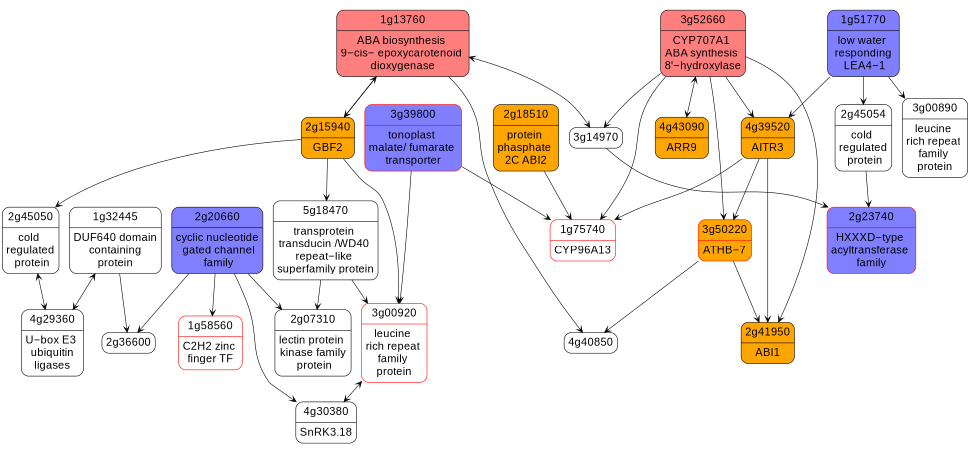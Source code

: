 ###Bd21d12 with cutoff 0.95

digraph foo {
    graph [bgcolor=transparent, fontcolor=black, ratio=fill, splines=TRUE, rank=same, size="6.5,3", ranksep=0.05];
    node [label="\N", shape=Mrecord, fixedsize=false, fillcolor=transparent, color=black, fontcolor=black, fontsize=20, margin=0.1,fontname="Arial"];
    edge [headport=center, color=black, dir=none, weight="1.0", fontcolor=black, arrowhead=none, arrowtail=none, fontsize=14, labelfontsize=11, arrowsize=1, style=solid, minlen=1,recipEdges=distinct];
    graph [bb="0 0 1811 1811"];
"Bradi1g13760.2" [label="{1g13760|ABA biosynthesis \n9−cis− epoxycarotenoid \ndioxygenase}",fillcolor="#ff000080", style="rounded,filled"];
	"Bradi1g32445.1" [label="{1g32445|DUF640 domain\n containing \nprotein}",fillcolor=white, style="rounded,filled"];
	#"Bradi1g51245.1" [label="{1g51245.1|carotenoid \n isomerase}",fillcolor=yellow, style="rounded,filled"];
	"Bradi1g51770.1" [label="{1g51770|low water \n responding \n LEA4−1}",fillcolor="#0000ff80", style="rounded,filled"];
	"Bradi1g58560.1" [label="{1g58560|C2H2 zinc \nfinger TF}",color=red,fillcolor=white, style="rounded,filled"];
	"Bradi1g75740.1" [label="{1g75740|CYP96A13}",color=red,fillcolor=white, style="rounded,filled"];
	"Bradi2g07310.3" [label="{2g07310|lectin protein \nkinase family\n protein}",fillcolor=white, style="rounded,filled"];
	"Bradi2g15940.1" [label="{2g15940|GBF2}",fillcolor=orange, style="rounded,filled"];
	"Bradi2g18510.1" [label="{2g18510|protein \nphasphate \n2C ABI2}",fillcolor=orange, style="rounded,filled"];
	"Bradi2g20660.3" [label="{2g20660|cyclic nucleotide\n gated channel\n family}",fillcolor="#0000ff80", style="rounded,filled"];
	"Bradi2g23740.1" [label="{2g23740|HXXXD−type \nacyltransferase \nfamily}",color=red,fillcolor="#0000ff80", style="rounded,filled"];
	"Bradi2g36600.1" [label="{2g36600}",fillcolor=white, style="rounded,filled"];
	"Bradi2g41950.1" [label="{2g41950|ABI1}",fillcolor=orange, style="rounded,filled"];
	"Bradi2g45050.1" [label="{2g45050|cold \nregulated\n protein}",fillcolor=white, style="rounded,filled"];
	"Bradi2g45054.1" [label="{2g45054|cold \nregulated\n protein}",fillcolor=white, style="rounded,filled"];
	"Bradi3g00890.3" [label="{3g00890|leucine \nrich repeat \nfamily \nprotein}",fillcolor=white, style="rounded,filled"];
	"Bradi3g00920.1" [label="{3g00920|leucine \nrich repeat \nfamily \nprotein}",color=red,fillcolor=white, style="rounded,filled"];
	"Bradi3g14970.1" [label="{3g14970}",fillcolor=white, style="rounded,filled"];
#	"Bradi3g36407.1" [label="{3g36407.1|carotenoid \n isomerase}",fillcolor=yellow, style="rounded,filled"];
	"Bradi3g39800.2" [label="{3g39800|tonoplast \nmalate/ fumarate \ntransporter}",color=red,fillcolor="#0000ff80", style="rounded,filled"];
	"Bradi3g50220.1" [label="{3g50220|ATHB−7}",color=red,fillcolor=orange, style="rounded,filled"];
	"Bradi3g52660.1" [label="{3g52660|CYP707A1 \nABA synthesis \n8'−hydroxylase}",fillcolor="#ff000080", style="rounded,filled"];
	"Bradi4g29360.1" [label="{4g29360|U−box E3 \n ubiquitin \nligases}",fillcolor=white, style="rounded,filled"];
	"Bradi4g30380.7" [label="{4g30380|SnRK3.18}",fillcolor=white, style="rounded,filled"];
#	"Bradi4g32690.1" [label="{4g32690.1|carotenoid \n isomerase}",fillcolor=yellow, style="rounded,filled"];
	"Bradi4g39520.1" [label="{4g39520|AITR3}",fillcolor=orange, style="rounded,filled"];
	"Bradi4g40850.2" [label="{4g40850}",fillcolor=white, style="rounded,filled"];
	"Bradi4g43090.1" [label="{4g43090|ARR9}",fillcolor=orange, style="rounded,filled"];
	"Bradi5g18470.4" [label="{5g18470|transprotein \ntransducin /WD40 \nrepeat−like \nsuperfamily protein}",fillcolor=white, style="rounded,filled"];


	"Bradi1g13760.2" -> "Bradi2g15940.1":center [dir=forward, weight=1, arrowhead=open];
	"Bradi2g15940.1" -> "Bradi1g13760.2":center [dir=forward, weight=1, arrowhead=open];
	"Bradi1g13760.2" -> "Bradi3g14970.1":center [dir=both, weight=1, arrowhead=open, arrowtail=open];
	"Bradi1g13760.2" -> "Bradi4g40850.2":center [dir=forward, weight=1, arrowhead=open];
	"Bradi1g32445.1" -> "Bradi2g36600.1":center [dir=forward, weight=1, arrowhead=open];
	"Bradi1g32445.1" -> "Bradi4g29360.1":center [dir=both, weight=1, arrowhead=open, arrowtail=open];
	"Bradi1g51770.1" -> "Bradi2g45054.1":center [dir=forward, weight=1, arrowhead=open];
	"Bradi1g51770.1" -> "Bradi3g00890.3":center [dir=forward, weight=1, arrowhead=open];
	"Bradi1g51770.1" -> "Bradi4g39520.1":center [dir=forward, weight=1, arrowhead=open];
	"Bradi2g15940.1" -> "Bradi2g45050.1":center [dir=forward, weight=1, arrowhead=open];
	"Bradi2g15940.1" -> "Bradi3g00920.1":center [dir=forward, weight=1, arrowhead=open];
	"Bradi2g15940.1" -> "Bradi5g18470.4":center [dir=forward, weight=1, arrowhead=open];
	"Bradi2g18510.1" -> "Bradi1g75740.1":center [dir=forward, weight=1, arrowhead=open];
	"Bradi2g20660.3" -> "Bradi1g58560.1":center [dir=forward, weight=1, arrowhead=open];
	"Bradi2g20660.3" -> "Bradi2g07310.3":center [dir=forward, weight=1, arrowhead=open];
	"Bradi2g20660.3" -> "Bradi2g36600.1":center [dir=forward, weight=1, arrowhead=open];
	"Bradi2g20660.3" -> "Bradi4g30380.7":center [dir=forward, weight=1, arrowhead=open];
	"Bradi2g45050.1" -> "Bradi4g29360.1":center [dir=both, weight=1, arrowhead=open, arrowtail=open];
	"Bradi2g45054.1" -> "Bradi2g23740.1":center [dir=forward, weight=1, arrowhead=open];
	"Bradi3g00920.1" -> "Bradi4g30380.7":center [dir=both, weight=1, arrowhead=open, arrowtail=open];
	"Bradi3g14970.1" -> "Bradi2g23740.1":center [dir=forward, weight=1, arrowhead=open];
	"Bradi3g39800.2" -> "Bradi1g75740.1":center [dir=forward, weight=1, arrowhead=open];
	"Bradi3g39800.2" -> "Bradi3g00920.1":center [dir=forward, weight=1, arrowhead=open];
	"Bradi3g50220.1" -> "Bradi2g41950.1":center [dir=forward, weight=1, arrowhead=open];
	"Bradi3g50220.1" -> "Bradi4g40850.2":center [dir=forward, weight=1, arrowhead=open];
	"Bradi3g52660.1" -> "Bradi1g75740.1":center [dir=forward, weight=1, arrowhead=open];
	"Bradi3g52660.1" -> "Bradi2g41950.1":center [dir=forward, weight=1, arrowhead=open];
	"Bradi3g52660.1" -> "Bradi3g14970.1":center [dir=forward, weight=1, arrowhead=open];
	"Bradi3g52660.1" -> "Bradi3g50220.1":center [dir=forward, weight=1, arrowhead=open];
	"Bradi3g52660.1" -> "Bradi4g39520.1":center [dir=forward, weight=1, arrowhead=open];
	"Bradi3g52660.1" -> "Bradi4g43090.1":center [dir=both, weight=1, arrowhead=open, arrowtail=open];
	"Bradi4g39520.1" -> "Bradi1g75740.1":center [dir=forward, weight=1, arrowhead=open];
	"Bradi4g39520.1" -> "Bradi2g41950.1":center [dir=forward, weight=1, arrowhead=open];
	"Bradi4g39520.1" -> "Bradi3g50220.1":center [dir=forward, weight=1, arrowhead=open];
	"Bradi5g18470.4" -> "Bradi2g07310.3":center [dir=forward, weight=1, arrowhead=open];
	"Bradi5g18470.4" -> "Bradi3g00920.1":center [dir=forward, weight=1, arrowhead=open];
}



##bd31d12 cutoff 0.95
digraph foo {
    graph [bgcolor=transparent, fontcolor=black, ratio=fill, splines=TRUE, rank=same, size="6.5,3", ranksep=0.4];
    node [label="\N", shape=Mrecord, fixedsize=false, fillcolor=transparent, color=black, fontcolor=black, fontsize=20, margin=0.1,fontname="Arial"];
    edge [headport=center, color=black, dir=none, weight="1.0", fontcolor=black, arrowhead=none, arrowtail=none, fontsize=14, labelfontsize=11, arrowsize=1, style=solid, minlen=1,recipEdges=distinct];
    graph [bb="0 0 1811 1811"];
	"Bradi1g00980.3" [label="{1g00980|30s ribosomal \nprotein}",fillcolor=white, style="rounded,filled"];
	"Bradi1g08480.1" [label="{1g08480|strictosidine synthase family protein}",fillcolor="#aa449980", style="rounded,filled"];
	"Bradi1g09241.1" [label="{1g09241}",fillcolor=white,color="red" style="rounded,filled"];
	"Bradi1g10110.1" [label="{1g10110|membrane protein}",fillcolor=white, style="rounded,filled"];
	"Bradi1g14370.1" [label="{1g14370|phosphatidylinositol\npolyphosphate 5-\nphosphatase}",fillcolor=white, style="rounded,filled"];
#	"Bradi1g18650.1" [label="{1g18650|   }",fillcolor=white, style="rounded,filled"];
	"Bradi1g22050.1" [label="{1g22050|6-phosphogluconolactonase}",fillcolor="#00b15990", style="rounded,filled"];
	"Bradi1g22880.2" [label="{1g22880}",fillcolor=white, style="rounded,filled"];
	"Bradi1g27197.1" [label="{1g27197|nucleobase-\nascorbate \n transporter}",fillcolor=white, style="rounded,filled"];
	"Bradi1g29040.1" [label="{1g29040|folate/biopterin\n transporter \nfamily protein}",fillcolor=white, style="rounded,filled"];
	"Bradi1g29520.3" [label="{1g29520|cell elongation\n protein}",fillcolor=white, style="rounded,filled"];
#	"Bradi1g55560.1" [label="{1g55560|   }",fillcolor=white, style="rounded,filled"];
	"Bradi1g55570.1" [label="{1g55570|Light \n signaling}",fillcolor="#cccccc", style="rounded,filled"];
	"Bradi1g55600.1" [label="{1g55600|Light \n signaling}",fillcolor="#cccccc", style="rounded,filled"];
	"Bradi1g55610.1" [label="{1g55610|Light \n signaling}",fillcolor="#cccccc", style="rounded,filled"];
	"Bradi1g55620.1" [label="{1g55620|Light \n signaling}",fillcolor="#cccccc", style="rounded,filled"];
	"Bradi1g57040.1" [label="{1g57040|fasciclin-like \narabinogalactan-\n protein }",fillcolor="#00b15990", style="rounded,filled"];
	"Bradi1g64687.1" [label="{1g64687|MYB family TF}",fillcolor="#aa449980", style="rounded,filled"];
	"Bradi2g15490.12" [label="{2g15490|AAA family ATPase}",fillcolor=white, style="rounded,filled"];
	"Bradi2g18994.1" [label="{2g18994}",fillcolor=white,color="red" style="rounded,filled"];
	"Bradi2g48450.1" [label="{2g48450|cytochrome P450 F2H}",fillcolor="#aa449980", style="rounded,filled"];
	"Bradi2g56700.1" [label="{2g56700|galactosyl-\ntransferase}",fillcolor="#00b15990", style="rounded,filled"];
	"Bradi2g59497.2" [label="{2g59497|bHLH TF ICE2}",fillcolor=white, style="rounded,filled"];
	"Bradi3g04750.1" [label="{3g04750|flavonoid 3 \nhydroxylase \nactivity}",fillcolor="#aa449980", style="rounded,filled"];
	"Bradi3g09620.1" [label="{3g09620}",fillcolor=white, style="rounded,filled"];
	"Bradi3g14946.2" [label="{3g14946}",fillcolor=white, color="red",style="rounded,filled"];
	"Bradi3g22930.2" [label="{3g22930}",fillcolor=white, color="red",style="rounded,filled"];
	"Bradi3g32880.2" [label="{3g32880|proline oxidase}",fillcolor=white, style="rounded,filled"];
	"Bradi3g33070.2" [label="{3g33070}",fillcolor=white,color="red", style="rounded,filled"];
	"Bradi3g33930.1" [label="{3g33930|pyruvate \nkinase}",fillcolor="#00b15990", style="rounded,filled"];
#	"Bradi3g40820.1" [label="{3g40820|   }",fillcolor=white, style="rounded,filled"];
	"Bradi3g52350.1" [label="{3g52350|4-coumarate:\nCoA ligase}",fillcolor="#aa449980", style="rounded,filled"];
	"Bradi4g09490.4" [label="{4g09490|MYB family TF}",fillcolor="#aa449980", style="rounded,filled"];
	"Bradi4g15010.1" [label="{4g15010|LESV}",fillcolor="#00b15990", style="rounded,filled"];
	"Bradi4g34420.1" [label="{4g34420|fasciclin-like \narabinogalactan-\n protein }",fillcolor="#00b15990", style="rounded,filled"];
	"Bradi4g44390.1" [label="{4g44390|Chalcone-flavanone\n isomerase \nfamily protein}",fillcolor="#aa449980", style="rounded,filled"];
	"Bradi5g14580.1" [label="{5g14580|endoglucanase}",fillcolor="#00b15990", style="rounded,filled"];
	glucose [label=glucose,shape=diamond];

	"Bradi1g08480.1" -> "Bradi2g59497.2":center [dir=both, weight=1, arrowhead=open, arrowtail=open];
	"Bradi1g09241.1" -> "Bradi2g18994.1":center [dir=both, weight=1, arrowhead=open, arrowtail=open];
	"Bradi1g09241.1" -> "Bradi2g56700.1":center [dir=both, weight=1, arrowhead=open, arrowtail=open];
	"Bradi1g22050.1" -> glucose:center [dir=both, weight=1, arrowhead=open, arrowtail=open];
	"Bradi1g22880.2" -> "Bradi1g10110.1":center [dir=forward, weight=1, arrowhead=open];
	"Bradi1g22880.2" -> "Bradi5g14580.1":center [dir=forward, weight=1, arrowhead=open];
	"Bradi1g27197.1" -> "Bradi3g32880.2":center [dir=forward, weight=1, arrowhead=open];
	"Bradi1g27197.1" -> "Bradi3g33070.2":center [dir=forward, weight=1, arrowhead=open];
	"Bradi1g27197.1" -> "Bradi3g52350.1":center [dir=both, weight=1, arrowhead=open, arrowtail=open];
	"Bradi1g29520.3" -> "Bradi3g09620.1":center [dir=forward, weight=1, arrowhead=open];
	"Bradi1g55600.1" -> "Bradi1g14370.1":center [dir=forward, weight=1, arrowhead=open];
	"Bradi1g55600.1" -> "Bradi1g55570.1":center [dir=forward, weight=1, arrowhead=open];
	"Bradi1g55600.1" -> "Bradi1g55610.1":center [dir=forward, weight=1, arrowhead=open];
	"Bradi1g55600.1" -> "Bradi1g55620.1":center [dir=both, weight=1, arrowhead=open, arrowtail=open];
	"Bradi1g55600.1" -> "Bradi3g04750.1":center [dir=forward, weight=1, arrowhead=open];
	"Bradi1g55620.1" -> "Bradi1g22880.2":center [dir=forward, weight=1, arrowhead=open];
	"Bradi1g55620.1" -> "Bradi1g64687.1":center [dir=both, weight=1, arrowhead=open, arrowtail=open];
	"Bradi1g55620.1" -> "Bradi3g32880.2":center [dir=forward, weight=1, arrowhead=open];
	"Bradi1g55620.1" -> "Bradi4g15010.1":center [dir=both, weight=1, arrowhead=open, arrowtail=open];
	"Bradi1g57040.1" -> "Bradi1g29040.1":center [dir=forward, weight=1, arrowhead=open];
	"Bradi1g57040.1" -> "Bradi2g59497.2":center [dir=forward, weight=1, arrowhead=open];
	"Bradi1g57040.1" -> "Bradi3g33930.1":center [dir=both, weight=1, arrowhead=open, arrowtail=open];
	"Bradi1g64687.1" -> "Bradi1g55610.1":center [dir=forward, weight=1, arrowhead=open];
	"Bradi1g64687.1" -> "Bradi2g15490.12":center [dir=forward, weight=1, arrowhead=open];
	"Bradi1g64687.1" -> "Bradi3g04750.1":center [dir=both, weight=1, arrowhead=open, arrowtail=open];
	"Bradi1g64687.1" -> "Bradi3g33930.1":center [dir=forward, weight=1, arrowhead=open];
	"Bradi1g64687.1" -> "Bradi4g44390.1":center [dir=forward, weight=1, arrowhead=open];
	"Bradi1g64687.1" -> glucose:center [dir=forward, weight=1, arrowhead=open];
	"Bradi2g18994.1" -> "Bradi1g14370.1":center [dir=forward, weight=1, arrowhead=open]
	
	"Bradi2g18994.1" -> "Bradi1g55570.1":center [dir=forward, weight=1, arrowhead=open];
	"Bradi2g18994.1" -> "Bradi3g52350.1":center [dir=both, weight=1, arrowhead=open, arrowtail=open];
	"Bradi2g48450.1" -> "Bradi1g55570.1":center [dir=forward, weight=1, arrowhead=open];
	"Bradi2g48450.1" -> "Bradi1g55610.1":center [dir=forward, weight=1, arrowhead=open];
	"Bradi2g48450.1" -> "Bradi3g33930.1":center [dir=forward, weight=1, arrowhead=open];
	"Bradi2g48450.1" -> "Bradi3g52350.1":center [dir=both, weight=1, arrowhead=open, arrowtail=open];
	"Bradi2g48450.1" -> "Bradi4g34420.1":center [dir=forward, weight=1, arrowhead=open];
	"Bradi2g48450.1" -> "Bradi4g44390.1":center [dir=forward, weight=1, arrowhead=open];
	"Bradi2g48450.1" -> glucose:center [dir=forward, weight=1, arrowhead=open];

	"Bradi3g04750.1" -> "Bradi4g09490.4":center [dir=both, weight=1, arrowhead=open, arrowtail=open];
	"Bradi3g14946.2" -> "Bradi1g00980.3":center [dir=forward, weight=1, arrowhead=open];
	"Bradi3g14946.2" -> "Bradi2g15490.12":center [dir=forward, weight=1, arrowhead=open];
	"Bradi3g14946.2" -> "Bradi3g33070.2":center [dir=forward, weight=1, arrowhead=open];
	"Bradi3g14946.2" -> "Bradi5g14580.1":center [dir=forward, weight=1, arrowhead=open];
	"Bradi3g33070.2" -> "Bradi3g22930.2":center [dir=forward, weight=1, arrowhead=open];
	"Bradi3g33930.1" -> "Bradi1g22050.1":center [dir=forward, weight=1, arrowhead=open];
	"Bradi3g33930.1" -> "Bradi4g09490.4":center [dir=both, weight=1, arrowhead=open, arrowtail=open];
	"Bradi3g52350.1" -> "Bradi1g55570.1":center [dir=forward, weight=1, arrowhead=open];
	"Bradi3g52350.1" -> "Bradi3g32880.2":center [dir=forward, weight=1, arrowhead=open];
	"Bradi4g09490.4" -> "Bradi1g00980.3":center [dir=forward, weight=1, arrowhead=open];
	"Bradi4g09490.4" -> "Bradi1g10110.1":center [dir=forward, weight=1, arrowhead=open];
	"Bradi4g09490.4" -> "Bradi1g27197.1":center [dir=forward, weight=1, arrowhead=open];
	"Bradi4g09490.4" -> "Bradi2g15490.12":center [dir=forward, weight=1, arrowhead=open];
	"Bradi4g09490.4" -> "Bradi3g14946.2":center [dir=forward, weight=1, arrowhead=open];
	"Bradi4g09490.4" -> "Bradi3g33070.2":center [dir=forward, weight=1, arrowhead=open];
	"Bradi4g15010.1" -> "Bradi1g27197.1":center [dir=forward, weight=1, arrowhead=open];
	"Bradi4g15010.1" -> "Bradi1g29040.1":center [dir=forward, weight=1, arrowhead=open];
	"Bradi4g15010.1" -> "Bradi1g55570.1":center [dir=forward, weight=1, arrowhead=open];
	"Bradi4g15010.1" -> "Bradi2g56700.1":center [dir=forward, weight=1, arrowhead=open];
	"Bradi4g15010.1" -> "Bradi3g14946.2":center [dir=forward, weight=1, arrowhead=open];
}




##bd21c10 cutoff 0.97
digraph foo {
    graph [bgcolor=transparent, fontcolor=black, ratio=fill, splines=TRUE, rank=same, size="6.5,3", ranksep=0.3];
    node [label="\N", shape=Mrecord, fixedsize=false, fillcolor=transparent, color=black, fontcolor=black, fontsize=30, margin=0.1,fontname="Arial"];
    edge [headport=center, color=black, dir=none, weight="1." fontcolor=black, arrowhead=none, arrowtail=none, fontsize=14, labelfontsize=11, arrowsize=2, style=solid, minlen=1];
    graph [bb="0 0 1811 1811"];
    # "Bradi1g29680.1" [label="Bradi1g29680.1", height="0.5", width="0.75"];
    #"Bradi2g00670.1" [label="Bradi2g00670.1", height="0.5", width="0.75"];
    #"Bradi2g04310.1" [label="Bradi2g04310.1", height="0.5", width="0.75"];
    #"Bradi3g15495.1" [label="Bradi3g15495.1", height="0.5", width="0.75"];
    #"Bradi3g39950.1" [label="Bradi3g39950.1", height="0.5", width="0.75"];
    #"Bradi4g07100.1" [label="Bradi4g07100.1", height="0.5", width="0.75"];
    #"Bradi4g33727.2" [label="Bradi4g33727.2", height="0.5", width="0.75"];
    "Bradi1g20440.1" [label="{1g20440|CP31A}",fillcolor=white, style="rounded,filled"];
    "Bradi1g43220.1" [label="{1g43220|CO}",fillcolor=yellow, style="rounded,filled"];
    "Bradi1g45338.1" [label="{1g45338|Mitochondrial \ntranscription \ntermination factor}",fillcolor=white, style="rounded,filled"];
    "Bradi1g60846.9" [label="{1g60846|LNK \nco-activator}",fillcolor=yellow, style="rounded,filled"];
    "Bradi1g69070.1" [label="{1g69070|serine and \nsphingolipid\n biosynthesis protein}",fillcolor=white, style="rounded,filled"];
    "Bradi1g72390.1" [label="{1g72390|COR27}",fillcolor=yellow, style="rounded,filled"];
    "Bradi1g76760.2" [label="{1g76760|CAMK_KIN1}",fillcolor=white, style="rounded,filled"];
    "Bradi2g05070.5" [label="{2g05070|TMS}",fillcolor=white, style="rounded,filled"];
    "Bradi2g10880.2" [label="{2g10880|LNK3}",fillcolor=yellow, style="rounded,filled"];
  
    "Bradi2g13610.4" [label="{2g13610|LNK \n co-activator}",fillcolor=yellow, style="rounded,filled"];
    "Bradi2g15290.1" [label="{2g15290|basic secretary\n protein}",fillcolor=white, style="rounded,filled"];
    "Bradi2g15890.1" [label="{2g15890|Ubiquitin \ncarboxyl-terminal\n hydrolase \nwith rna binding}",fillcolor=white, style="rounded,filled"];
    "Bradi2g16680.1" [label="{2g16680|Trihelix \n TF}",fillcolor=white, style="rounded,filled"];
    "Bradi2g17390.4" [label="{2g17390|CRS1}",fillcolor=white, style="rounded,filled"];
    "Bradi2g23440.1" [label="{2g23440|Cytc}",fillcolor=white, style="rounded,filled"];
    "Bradi2g31800.3" [label="{2g31800|aquaporin \n protein}",fillcolor=white, style="rounded,filled"];
    "Bradi2g41590.1" [label="{2g41590|starch \nsynthase}",fillcolor=white, style="rounded,filled"];
    
    "Bradi2g47540.1" [label="{2g47540|SWEET2}",fillcolor=white, style="rounded,filled"];
    "Bradi2g62067.1" [label="{2g62067|LUX}",fillcolor=yellow, style="rounded,filled"];
    "Bradi3g07897.1" [label="{3g07897|copper binding}",fillcolor=white, style="rounded,filled"];
    "Bradi3g13670.1" [label="{3g13670|carotenoid \n isomerase}",fillcolor=white, style="rounded,filled"];
    "Bradi3g16515.1" [label="{3g16515|LHY\nCCA1}",fillcolor=yellow, style="rounded,filled"];
    "Bradi3g27700.2" [label="{3g27700|cytosolic \n RING-type E3 \n ubiquitin (Ub) ligase}",fillcolor=white, style="rounded,filled"];
    "Bradi3g33342.1" [label="{3g33342|CCT}",fillcolor=yellow, style="rounded,filled"];
    "Bradi3g38090.3" [label="{3g38090|carboxylesterase \ngenes (BdCXE)}",fillcolor=white, style="rounded,filled"];
    "Bradi3g42220.1" [label="{3g42220|CYP706A}",fillcolor=white, style="rounded,filled"];
    "Bradi3g45230.1" [label="{3g45230|RNase J}",fillcolor=white, style="rounded,filled"];
    "Bradi3g48880.1" [label="{3g48880|TOC1}",fillcolor=yellow, style="rounded,filled"];
    "Bradi3g51520.2" [label="{3g51520}",fillcolor=white, style="rounded,filled"];
    "Bradi3g51757.2" [label="{3g51757|RVE6}",fillcolor=yellow, style="rounded,filled"];
    "Bradi3g52505.2" [label="{3g52505|AOX1}",fillcolor=white, style="rounded,filled"];
    "Bradi4g12250.1" [label="{4g12250}",fillcolor=white, style="rounded,filled"];
    "Bradi4g16630.1" [label="{4g16630|FKF1}",fillcolor=yellow, style="rounded,filled"];
    "Bradi5g00980.1" [label="{5g00980|iron ion\n binding}",fillcolor=white, style="rounded,filled"];
    "Bradi5g19320.1" [label="{5g19320|Pentatricopeptide\n repeat}",fillcolor=white, style="rounded,filled"];

    "Bradi5g19380.1" [label="{5g19380|RVE7}",fillcolor=yellow, style="rounded,filled"];
    "Bradi5g26725.3" [label="{5g26725|glutathione}",fillcolor=white, style="rounded,filled"];
    "Bradi1g43220.1" -> "Bradi1g72390.1":center [dir=forward, weight=1, arrowhead=open];
    "Bradi1g72390.1" -> "Bradi1g43220.1":center [dir=forward, weight=1, arrowhead=open];
    "Bradi1g60846.9" -> "Bradi5g00980.1":center [dir=forward, weight=1, arrowhead=open];
    "Bradi1g72390.1" -> "Bradi2g05070.5":center [dir=forward, weight=1, arrowhead=open];
    "Bradi2g10880.2" -> "Bradi1g60846.9":center [dir=forward, weight=1, arrowhead=open];
    "Bradi2g10880.2" -> "Bradi3g45230.1":center [dir=forward, weight=1, arrowhead=open];
    "Bradi2g10880.2" -> "Bradi5g26725.3":center [dir=forward, weight=1, arrowhead=open];
    "Bradi2g13610.4" -> "Bradi1g45338.1":center [dir=forward, weight=1, arrowhead=open];
    "Bradi2g13610.4" -> "Bradi2g62067.1":center [dir=forward, weight=1, arrowhead=open];
    "Bradi2g13610.4" -> "Bradi3g52505.2":center [dir=forward, weight=1, arrowhead=open];
    "Bradi2g15290.1" -> "Bradi2g05070.5":center [dir=forward, weight=1, arrowhead=open];
    "Bradi2g15290.1" -> "Bradi2g41590.1":center [dir=forward, weight=1, arrowhead=open];
    "Bradi2g15890.1" -> "Bradi1g20440.1":center [dir=forward, weight=1, arrowhead=open];
    "Bradi2g16680.1" -> "Bradi1g69070.1":center [dir=forward, weight=1, arrowhead=open];
    "Bradi2g17390.4" -> "Bradi3g51520.2":center [dir=forward, weight=1, arrowhead=open];
    "Bradi2g31800.3" -> "Bradi1g43220.1":center [dir=forward, weight=1, arrowhead=open];
    "Bradi2g31800.3" -> "Bradi1g76760.2":center [dir=forward, weight=1, arrowhead=open];
    "Bradi2g31800.3" -> "Bradi3g07897.1":center [dir=forward, weight=1, arrowhead=open];
    "Bradi2g31800.3" -> "Bradi3g16515.1":center [dir=forward, weight=1, arrowhead=open];
    "Bradi2g31800.3" -> "Bradi3g51520.2":center [dir=forward, weight=1, arrowhead=open];
    "Bradi2g31800.3" -> "Bradi4g16630.1":center [dir=forward, weight=1, arrowhead=open];
    "Bradi2g47540.1" -> "Bradi1g60846.9":center [dir=forward, weight=1, arrowhead=open];
    "Bradi2g47540.1" -> "Bradi1g76760.2":center [dir=forward, weight=1, arrowhead=open];
    "Bradi2g47540.1" -> "Bradi5g00980.1":center [dir=forward, weight=1, arrowhead=open];
    "Bradi3g13670.1" -> "Bradi2g13610.4":center [dir=forward, weight=1, arrowhead=open];
    "Bradi3g13670.1" -> "Bradi2g15890.1":center [dir=forward, weight=1, arrowhead=open];
    "Bradi3g13670.1" -> "Bradi2g41590.1":center [dir=forward, weight=1, arrowhead=open];
    "Bradi3g13670.1" -> "Bradi3g52505.2":center [dir=forward, weight=1, arrowhead=open];
    "Bradi3g13670.1" -> "Bradi5g19320.1":center [dir=forward, weight=1, arrowhead=open];
    "Bradi3g13670.1" -> "Bradi5g26725.3":center [dir=forward, weight=1, arrowhead=open];
    "Bradi3g16515.1" -> "Bradi1g60846.9":center [dir=forward, weight=1, arrowhead=open];
    "Bradi3g27700.2" -> "Bradi1g45338.1":center [dir=forward, weight=1, arrowhead=open];
    "Bradi3g27700.2" -> "Bradi2g23440.1":center [dir=forward, weight=1, arrowhead=open];
    "Bradi3g27700.2" -> "Bradi2g62067.1":center [dir=forward, weight=1, arrowhead=open];
    "Bradi3g27700.2" -> "Bradi3g07897.1":center [dir=forward, weight=1, arrowhead=open];
    "Bradi3g27700.2" -> "Bradi4g12250.1":center [dir=forward, weight=1, arrowhead=open];
    "Bradi3g33342.1" -> "Bradi2g10880.2":center [dir=forward, weight=1, arrowhead=open];
    "Bradi3g33342.1" -> "Bradi2g31800.3":center [dir=forward, weight=1, arrowhead=open];
    "Bradi3g33342.1" -> "Bradi3g07897.1":center [dir=forward, weight=1, arrowhead=open];
    "Bradi3g33342.1" -> "Bradi3g38090.3":center [dir=forward, weight=1, arrowhead=open];
    "Bradi3g33342.1" -> "Bradi3g42220.1":center [dir=forward, weight=1, arrowhead=open];
    "Bradi3g33342.1" -> "Bradi3g51520.2":center [dir=forward, weight=1, arrowhead=open];
    "Bradi3g33342.1" -> "Bradi3g52505.2":center [dir=forward, weight=1, arrowhead=open];
    "Bradi3g33342.1" -> "Bradi5g19320.1":center [dir=forward, weight=1, arrowhead=open];
    "Bradi3g42220.1" -> "Bradi1g20440.1":center [dir=forward, weight=1, arrowhead=open];
    "Bradi3g42220.1" -> "Bradi1g43220.1":center [dir=forward, weight=1, arrowhead=open];
    "Bradi3g42220.1" -> "Bradi4g16630.1":center [dir=forward, weight=1, arrowhead=open];
    "Bradi3g42220.1" -> "Bradi5g26725.3":center [dir=forward, weight=1, arrowhead=open];
    "Bradi3g45230.1" -> "Bradi2g41590.1":center [dir=forward, weight=1, arrowhead=open];
    "Bradi3g51757.2" -> "Bradi1g72390.1":center [dir=forward, weight=1, arrowhead=open];
    "Bradi3g51757.2" -> "Bradi2g05070.5":center [dir=forward, weight=1, arrowhead=open];
    "Bradi3g51757.2" -> "Bradi3g07897.1":center [dir=forward, weight=1, arrowhead=open];
    "Bradi3g51757.2" -> "Bradi3g16515.1":center [dir=forward, weight=1, arrowhead=open];
    "Bradi3g51757.2" -> "Bradi4g16630.1":center [dir=forward, weight=1, arrowhead=open];
    "Bradi3g51757.2" -> "Bradi5g19320.1":center [dir=forward, weight=1, arrowhead=open];
    "Bradi5g19320.1" -> "Bradi3g51520.2":center [dir=forward, weight=1, arrowhead=open];
    "Bradi5g19320.1" -> "Bradi4g12250.1":center [dir=forward, weight=1, arrowhead=open];
    "Bradi5g19380.1" -> "Bradi2g62067.1":center [dir=forward, weight=1, arrowhead=open];
    "Bradi5g19380.1" -> "Bradi3g48880.1":center [dir=forward, weight=1, arrowhead=open];
}




##supplemental
digraph foo {
    graph [bgcolor=transparent, fontcolor=black, ratio=fill, splines=TRUE, rank=same, size="6.5,3", ranksep=0.05];
    node [label="\N", shape=Mrecord, fixedsize=false, fillcolor=transparent, color=black, fontcolor=black, fontsize=20, margin=0.1];
    edge [headport=center, color=black, dir=none, weight="1.0", fontcolor=black, arrowhead=none, arrowtail=none, fontsize=14, labelfontsize=11, arrowsize=1, style=solid, minlen=1,recipEdges=distinct];
    graph [bb="0 0 1811 1811"];
"Bradi1g13760.2" [label="{1g13760|ABA biosynthesis \n9−cis− epoxycarotenoid \ndioxygenase}",fillcolor="#0000ff80", style="rounded,filled"];
	"Bradi1g32445.1" [label="{1g32445|DUF640 domain\n containing \nprotein}",fillcolor=white, style="rounded,filled"];
	#"Bradi1g51245.1" [label="{1g51245.1|carotenoid \n isomerase}",fillcolor=yellow, style="rounded,filled"];
	"Bradi1g51770.1" [label="{1g51770|low water \n responding \n LEA4−1}",fillcolor=brown, style="rounded,filled"];
	"Bradi1g58560.1" [label="{1g58560|C2H2 zinc \nfinger TF}",color=black,fillcolor=orange, style="rounded,filled"];
	"Bradi1g75740.1" [label="{1g75740|CYP96A13}",color=black,fillcolor=orange, style="rounded,filled"];
	"Bradi2g07310.3" [label="{2g07310|lectin protein \nkinase family\n protein}",fillcolor=brown, style="rounded,filled"];
	"Bradi2g15940.1" [label="{2g15940|GBF2}",fillcolor="#0000ff80", style="rounded,filled"];
	"Bradi2g18510.1" [label="{2g18510|protein \nphasphate \n2C ABI2}",fillcolor=brown, style="rounded,filled"];
	"Bradi2g20660.3" [label="{2g20660|cyclic nucleotide\n gated channel\n family}",fillcolor="#0000ff80", style="rounded,filled"];
	"Bradi2g23740.1" [label="{2g23740|HXXXD−type \nacyltransferase \nfamily}",color=black,fillcolor=orange, style="rounded,filled"];
	"Bradi2g36600.1" [label="{2g36600}",fillcolor=brown, style="rounded,filled"];
	"Bradi2g41950.1" [label="{2g41950|ABI1}",fillcolor="#0000ff80", style="rounded,filled"];
	"Bradi2g45050.1" [label="{2g45050|cold \nregulated\n protein}",fillcolor="#0000ff80", style="rounded,filled"];
	"Bradi2g45054.1" [label="{2g45054|cold \nregulated\n protein}",fillcolor=brown, style="rounded,filled"];
	"Bradi3g00890.3" [label="{3g00890|leucine \nrich repeat \nfamily \nprotein}",fillcolor=brown, style="rounded,filled"];
	"Bradi3g00920.1" [label="{3g00920|leucine \nrich repeat \nfamily \nprotein}",color=black,fillcolor=orange, style="rounded,filled"];
	"Bradi3g14970.1" [label="{3g14970}",fillcolor=brown, style="rounded,filled"];
#	"Bradi3g36407.1" [label="{3g36407.1|carotenoid \n isomerase}",fillcolor=yellow, style="rounded,filled"];
	"Bradi3g39800.2" [label="{3g39800|tonoplast \nmalate/ fumarate \ntransporter}",color=black,fillcolor=orange, style="rounded,filled"];
	"Bradi3g50220.1" [label="{3g50220|ATHB−7}",color=black,fillcolor=orange, style="rounded,filled"];
	"Bradi3g52660.1" [label="{3g52660|CYP707A1 \nABA synthesis \n8'−hydroxylase}",fillcolor=brown, style="rounded,filled"];
	"Bradi4g29360.1" [label="{4g29360|U−box E3 \n ubiquitin \nligases}",fillcolor=brown, style="rounded,filled"];
	"Bradi4g30380.7" [label="{4g30380|SnRK3.18}",fillcolor="#0000ff80", style="rounded,filled"];
#	"Bradi4g32690.1" [label="{4g32690.1|carotenoid \n isomerase}",fillcolor=yellow, style="rounded,filled"];
	"Bradi4g39520.1" [label="{4g39520|AITR3}",fillcolor=brown, style="rounded,filled"];
	"Bradi4g40850.2" [label="{4g40850}",fillcolor="#0000ff80", style="rounded,filled"];
	"Bradi4g43090.1" [label="{4g43090|ARR9}",fillcolor=brown, style="rounded,filled"];
	"Bradi5g18470.4" [label="{5g18470|transprotein \ntransducin /WD40 \nrepeat−like \nsuperfamily protein}",fillcolor="#0000ff80", style="rounded,filled"];


	"Bradi1g13760.2" -> "Bradi2g15940.1":center [dir=forward, weight=1, arrowhead=open,color=blue];
	"Bradi2g15940.1" -> "Bradi1g13760.2":center [dir=forward, weight=1, arrowhead=open,color=blue];
	"Bradi1g13760.2" -> "Bradi3g14970.1":center [dir=both, weight=1, arrowhead=open, arrowtail=open,color=blue];
	"Bradi1g13760.2" -> "Bradi4g40850.2":center [dir=forward, weight=1, arrowhead=open];
	"Bradi1g32445.1" -> "Bradi2g36600.1":center [dir=forward, weight=1, arrowhead=open,color=blue];
	"Bradi1g32445.1" -> "Bradi4g29360.1":center [dir=both, weight=1, arrowhead=open, arrowtail=open,color=brown];
	"Bradi1g51770.1" -> "Bradi2g45054.1":center [dir=forward, weight=1, arrowhead=open,color=green];
	"Bradi1g51770.1" -> "Bradi3g00890.3":center [dir=forward, weight=1, arrowhead=open,color=blue];
	"Bradi1g51770.1" -> "Bradi4g39520.1":center [dir=forward, weight=1, arrowhead=open,color=brown];
	"Bradi2g15940.1" -> "Bradi2g45050.1":center [dir=forward, weight=1, arrowhead=open,color=blue];
	"Bradi2g15940.1" -> "Bradi3g00920.1":center [dir=forward, weight=1, arrowhead=open,color=orange];
	"Bradi2g15940.1" -> "Bradi5g18470.4":center [dir=forward, weight=1, arrowhead=open,color=blue];
	"Bradi2g18510.1" -> "Bradi1g75740.1":center [dir=forward, weight=1, arrowhead=open,color=brown];
	"Bradi2g20660.3" -> "Bradi1g58560.1":center [dir=forward, weight=1, arrowhead=open,color=orange];
	"Bradi2g20660.3" -> "Bradi2g07310.3":center [dir=forward, weight=1, arrowhead=open,color=green];
	"Bradi2g20660.3" -> "Bradi2g36600.1":center [dir=forward, weight=1, arrowhead=open,color=brown];
	"Bradi2g20660.3" -> "Bradi4g30380.7":center [dir=forward, weight=1, arrowhead=open,color=blue];
	"Bradi2g45050.1" -> "Bradi4g29360.1":center [dir=both, weight=1, arrowhead=open, arrowtail=open,color=green];
	"Bradi2g45054.1" -> "Bradi2g23740.1":center [dir=forward, weight=1, arrowhead=open,color=brown];
	"Bradi3g00920.1" -> "Bradi4g30380.7":center [dir=both, weight=1, arrowhead=open, arrowtail=open,color=orange];
	"Bradi3g14970.1" -> "Bradi2g23740.1":center [dir=forward, weight=1, arrowhead=open,color=orange];
	"Bradi3g39800.2" -> "Bradi1g75740.1":center [dir=forward, weight=1, arrowhead=open,color=orange];
	"Bradi3g39800.2" -> "Bradi3g00920.1":center [dir=forward, weight=1, arrowhead=open,color=orange];
	"Bradi3g50220.1" -> "Bradi2g41950.1":center [dir=forward, weight=1, arrowhead=open,color=orange];
	"Bradi3g50220.1" -> "Bradi4g40850.2":center [dir=forward, weight=1, arrowhead=open,color=brown];
	"Bradi3g52660.1" -> "Bradi1g75740.1":center [dir=forward, weight=1, arrowhead=open,color=orange];
	"Bradi3g52660.1" -> "Bradi2g41950.1":center [dir=forward, weight=1, arrowhead=open,color=blue];
	"Bradi3g52660.1" -> "Bradi3g14970.1":center [dir=forward, weight=1, arrowhead=open];
	"Bradi3g52660.1" -> "Bradi3g50220.1":center [dir=forward, weight=1, arrowhead=open,color=orange];
	"Bradi3g52660.1" -> "Bradi4g39520.1":center [dir=forward, weight=1, arrowhead=open,color=brown];
	"Bradi3g52660.1" -> "Bradi4g43090.1":center [dir=both, weight=1, arrowhead=open, arrowtail=open,color=brown];
	"Bradi4g39520.1" -> "Bradi1g75740.1":center [dir=forward, weight=1, arrowhead=open,color=brown];
	"Bradi4g39520.1" -> "Bradi2g41950.1":center [dir=forward, weight=1, arrowhead=open,color=blue];
	"Bradi4g39520.1" -> "Bradi3g50220.1":center [dir=forward, weight=1, arrowhead=open,color=brown];
	"Bradi5g18470.4" -> "Bradi2g07310.3":center [dir=forward, weight=1, arrowhead=open,color=green];
	"Bradi5g18470.4" -> "Bradi3g00920.1":center [dir=forward, weight=1, arrowhead=open,color=orange];
}



digraph foo {
    graph [bgcolor=transparent, fontcolor=black, ratio=fill, splines=TRUE, rank=same, size="6.5,3", ranksep=0.4];
    node [label="\N", shape=Mrecord, fixedsize=false, fillcolor=transparent, color=black, fontcolor=black, fontsize=20, margin=0.1];
    edge [headport=center, color=black, dir=none, weight="1.0", fontcolor=black, arrowhead=none, arrowtail=none, fontsize=14, labelfontsize=11, arrowsize=1, style=solid, minlen=1,recipEdges=distinct];
    graph [bb="0 0 1811 1811"];
	"Bradi1g00980.3" [label="{1g00980|30s ribosomal \nprotein}",fillcolor="#0000ff80", style="rounded,filled"];
	"Bradi1g08480.1" [label="{1g08480|strictosidine synthase family protein}",fillcolor=green, style="rounded,filled"];
	"Bradi1g09241.1" [label="{1g09241}",fillcolor=orange,color=black style="rounded,filled"];
	"Bradi1g10110.1" [label="{1g10110|membrane protein}",fillcolor=brown, style="rounded,filled"];
	"Bradi1g14370.1" [label="{1g14370|phosphatidylinositol\npolyphosphate 5-\nphosphatase}",fillcolor=green, style="rounded,filled"];
#	"Bradi1g18650.1" [label="{1g18650|   }",fillcolor=white, style="rounded,filled"];
	"Bradi1g22050.1" [label="{1g22050|6-phosphogluconolactonase}",fillcolor=brown, style="rounded,filled"];
	"Bradi1g22880.2" [label="{1g22880}",fillcolor=brown, style="rounded,filled"];
	"Bradi1g27197.1" [label="{1g27197|nucleobase-\nascorbate \n transporter}",fillcolor=white, style="rounded,filled"];
	"Bradi1g29040.1" [label="{1g29040|folate/biopterin\n transporter \nfamily protein}",fillcolor=brown, style="rounded,filled"];
	"Bradi1g29520.3" [label="{1g29520|cell elongation\n protein}",fillcolor=brown, style="rounded,filled"];
#	"Bradi1g55560.1" [label="{1g55560|   }",fillcolor=white, style="rounded,filled"];
	"Bradi1g55570.1" [label="{1g55570|Light \n signaling}",fillcolor=green, style="rounded,filled"];
	"Bradi1g55600.1" [label="{1g55600|Light \n signaling}",fillcolor=white, style="rounded,filled"];
	"Bradi1g55610.1" [label="{1g55610|Light \n signaling}",fillcolor=green, style="rounded,filled"];
	"Bradi1g55620.1" [label="{1g55620|Light \n signaling}",fillcolor=white, style="rounded,filled"];
	"Bradi1g57040.1" [label="{1g57040|fasciclin-like \narabinogalactan-\n protein }",fillcolor=brown, style="rounded,filled"];
	"Bradi1g64687.1" [label="{1g64687|MYB family TF}",fillcolor=white, style="rounded,filled"];
	"Bradi2g15490.12" [label="{2g15490|AAA family ATPase}",fillcolor=brown, style="rounded,filled"];
	"Bradi2g18994.1" [label="{2g18994}",fillcolor=orange,color=black style="rounded,filled"];
	"Bradi2g48450.1" [label="{2g48450|cytochrome P450 F2H}",fillcolor=brown, style="rounded,filled"];
	"Bradi2g56700.1" [label="{2g56700|galactosyl-\ntransferase}",fillcolor="#0000ff80", style="rounded,filled"];
	"Bradi2g59497.2" [label="{2g59497|bHLH TF ICE2}",fillcolor=orange,color=black, style="rounded,filled"];
	"Bradi3g04750.1" [label="{3g04750|flavonoid 3 \nhydroxylase \nactivity}",fillcolor=green, style="rounded,filled"];
	"Bradi3g09620.1" [label="{3g09620}",fillcolor="#0000ff80", style="rounded,filled"];
	"Bradi3g14946.2" [label="{3g14946}",fillcolor=orange, color=black,style="rounded,filled"];
	"Bradi3g22930.2" [label="{3g22930}",fillcolor=orange, color=black,style="rounded,filled"];
	"Bradi3g32880.2" [label="{3g32880|proline oxidase}",fillcolor=brown, style="rounded,filled"];
	"Bradi3g33070.2" [label="{3g33070}",fillcolor=orange,color=black, style="rounded,filled"];
	"Bradi3g33930.1" [label="{3g33930|pyruvate \nkinase}",fillcolor=brown, style="rounded,filled"];
#	"Bradi3g40820.1" [label="{3g40820|   }",fillcolor=white, style="rounded,filled"];
	"Bradi3g52350.1" [label="{3g52350|4-coumarate:\nCoA ligase}",fillcolor=green, style="rounded,filled"];
	"Bradi4g09490.4" [label="{4g09490|MYB family TF}",fillcolor=orange,color=black, style="rounded,filled"];
	"Bradi4g15010.1" [label="{4g15010|LESV}",fillcolor=green, style="rounded,filled"];
	"Bradi4g34420.1" [label="{4g34420|fasciclin-like \narabinogalactan-\n protein }",fillcolor=brown, style="rounded,filled"];
	"Bradi4g44390.1" [label="{4g44390|Chalcone-flavanone\n isomerase \nfamily protein}",fillcolor=brown, style="rounded,filled"];
	"Bradi5g14580.1" [label="{5g14580|endoglucanase}",fillcolor=brown, style="rounded,filled"];
	glucose [label=glucose,shape=diamond];

	"Bradi1g08480.1" -> "Bradi2g59497.2":center [dir=both, weight=1, arrowhead=open, arrowtail=open,color=blue];
	"Bradi1g09241.1" -> "Bradi2g18994.1":center [dir=both, weight=1, arrowhead=open, arrowtail=open,color=green];
	"Bradi1g09241.1" -> "Bradi2g56700.1":center [dir=both, weight=1, arrowhead=open, arrowtail=open];
	"Bradi1g22050.1" -> glucose:center [dir=both, weight=1, arrowhead=open, arrowtail=open,color=brown];
	"Bradi1g22880.2" -> "Bradi1g10110.1":center [dir=forward, weight=1, arrowhead=open,color=orange];
	"Bradi1g22880.2" -> "Bradi5g14580.1":center [dir=forward, weight=1, arrowhead=open];
	"Bradi1g27197.1" -> "Bradi3g32880.2":center [dir=forward, weight=1, arrowhead=open,color=blue];
	"Bradi1g27197.1" -> "Bradi3g33070.2":center [dir=forward, weight=1, arrowhead=open,color=green];
	"Bradi1g27197.1" -> "Bradi3g52350.1":center [dir=both, weight=1, arrowhead=open, arrowtail=open,color=green];
	"Bradi1g29520.3" -> "Bradi3g09620.1":center [dir=forward, weight=1, arrowhead=open];
	"Bradi1g55600.1" -> "Bradi1g14370.1":center [dir=forward, weight=1, arrowhead=open,color=orange];
	"Bradi1g55600.1" -> "Bradi1g55570.1":center [dir=forward, weight=1, arrowhead=open,color=green];
	"Bradi1g55600.1" -> "Bradi1g55610.1":center [dir=forward, weight=1, arrowhead=open];
	"Bradi1g55600.1" -> "Bradi1g55620.1":center [dir=both, weight=1, arrowhead=open, arrowtail=open];
	"Bradi1g55600.1" -> "Bradi3g04750.1":center [dir=forward, weight=1, arrowhead=open];
	"Bradi1g55620.1" -> "Bradi1g22880.2":center [dir=forward, weight=1, arrowhead=open,color=brown];
	"Bradi1g55620.1" -> "Bradi1g64687.1":center [dir=both, weight=1, arrowhead=open, arrowtail=open];
	"Bradi1g55620.1" -> "Bradi3g32880.2":center [dir=forward, weight=1, arrowhead=open,color=blue];
	"Bradi1g55620.1" -> "Bradi4g15010.1":center [dir=both, weight=1, arrowhead=open, arrowtail=open,color=green];
	"Bradi1g57040.1" -> "Bradi1g29040.1":center [dir=forward, weight=1, arrowhead=open,color=brown];
	"Bradi1g57040.1" -> "Bradi2g59497.2":center [dir=forward, weight=1, arrowhead=open,color=blue];
	"Bradi1g57040.1" -> "Bradi3g33930.1":center [dir=both, weight=1, arrowhead=open, arrowtail=open,color=green];
	"Bradi1g64687.1" -> "Bradi1g55610.1":center [dir=forward, weight=1, arrowhead=open];
	"Bradi1g64687.1" -> "Bradi2g15490.12":center [dir=forward, weight=1, arrowhead=open,color=blue];
	"Bradi1g64687.1" -> "Bradi3g04750.1":center [dir=both, weight=1, arrowhead=open, arrowtail=open];
	"Bradi1g64687.1" -> "Bradi3g33930.1":center [dir=forward, weight=1, arrowhead=open];
	"Bradi1g64687.1" -> "Bradi4g44390.1":center [dir=forward, weight=1, arrowhead=open];
	"Bradi1g64687.1" -> glucose:center [dir=forward, weight=1, arrowhead=open,color=green];
	"Bradi2g18994.1" -> "Bradi1g14370.1":center [dir=forward, weight=1, arrowhead=open,color=orange]
	
	"Bradi2g18994.1" -> "Bradi1g55570.1":center [dir=forward, weight=1, arrowhead=open];
	"Bradi2g18994.1" -> "Bradi3g52350.1":center [dir=both, weight=1, arrowhead=open, arrowtail=open,color=brown];
	"Bradi2g48450.1" -> "Bradi1g55570.1":center [dir=forward, weight=1, arrowhead=open,color=green];
	"Bradi2g48450.1" -> "Bradi1g55610.1":center [dir=forward, weight=1, arrowhead=open];
	"Bradi2g48450.1" -> "Bradi3g33930.1":center [dir=forward, weight=1, arrowhead=open,color=blue];
	"Bradi2g48450.1" -> "Bradi3g52350.1":center [dir=both, weight=1, arrowhead=open, arrowtail=open,color=blue];
	"Bradi2g48450.1" -> "Bradi4g34420.1":center [dir=forward, weight=1, arrowhead=open];
	"Bradi2g48450.1" -> "Bradi4g44390.1":center [dir=forward, weight=1, arrowhead=open];
	"Bradi2g48450.1" -> glucose:center [dir=forward, weight=1, arrowhead=open,color=green];

	"Bradi3g04750.1" -> "Bradi4g09490.4":center [dir=both, weight=1, arrowhead=open, arrowtail=open,color=green];
	"Bradi3g14946.2" -> "Bradi1g00980.3":center [dir=forward, weight=1, arrowhead=open,color=brown];
	"Bradi3g14946.2" -> "Bradi2g15490.12":center [dir=forward, weight=1, arrowhead=open,color=brown];
	"Bradi3g14946.2" -> "Bradi3g33070.2":center [dir=forward, weight=1, arrowhead=open,color=blue];
	"Bradi3g14946.2" -> "Bradi5g14580.1":center [dir=forward, weight=1, arrowhead=open];
	"Bradi3g33070.2" -> "Bradi3g22930.2":center [dir=forward, weight=1, arrowhead=open,color=brown];
	"Bradi3g33930.1" -> "Bradi1g22050.1":center [dir=forward, weight=1, arrowhead=open,color=brown];
	"Bradi3g33930.1" -> "Bradi4g09490.4":center [dir=both, weight=1, arrowhead=open, arrowtail=open,color=green];
	"Bradi3g52350.1" -> "Bradi1g55570.1":center [dir=forward, weight=1, arrowhead=open,color=blue];
	"Bradi3g52350.1" -> "Bradi3g32880.2":center [dir=forward, weight=1, arrowhead=open,color=brown];
	"Bradi4g09490.4" -> "Bradi1g00980.3":center [dir=forward, weight=1, arrowhead=open];
	"Bradi4g09490.4" -> "Bradi1g10110.1":center [dir=forward, weight=1, arrowhead=open,color=blue];
	"Bradi4g09490.4" -> "Bradi1g27197.1":center [dir=forward, weight=1, arrowhead=open,color=green];
	"Bradi4g09490.4" -> "Bradi2g15490.12":center [dir=forward, weight=1, arrowhead=open,color=orange];
	"Bradi4g09490.4" -> "Bradi3g14946.2":center [dir=forward, weight=1, arrowhead=open,color=orange];
	"Bradi4g09490.4" -> "Bradi3g33070.2":center [dir=forward, weight=1, arrowhead=open,color=orange];
	"Bradi4g15010.1" -> "Bradi1g27197.1":center [dir=forward, weight=1, arrowhead=open,color=green];
	"Bradi4g15010.1" -> "Bradi1g29040.1":center [dir=forward, weight=1, arrowhead=open,color=brown];
	"Bradi4g15010.1" -> "Bradi1g55570.1":center [dir=forward, weight=1, arrowhead=open,color=green];
	"Bradi4g15010.1" -> "Bradi2g56700.1":center [dir=forward, weight=1, arrowhead=open,color=blue];
	"Bradi4g15010.1" -> "Bradi3g14946.2":center [dir=forward, weight=1, arrowhead=open,color=green];
}




digraph foo {
    graph [bgcolor=transparent, fontcolor=black, ratio=fill, splines=TRUE, rank=same, size="6.5,3", ranksep=0.3];
    node [label="\N", shape=Mrecord, fixedsize=false, fillcolor=transparent, color=black, fontcolor=black, fontsize=30, margin=0.1];
    edge [headport=center, color=black, dir=none, weight="1." fontcolor=black, arrowhead=none, arrowtail=none, fontsize=14, labelfontsize=11, arrowsize=2, style=solid, minlen=1];
    graph [bb="0 0 1811 1811"];
    # "Bradi1g29680.1" [label="Bradi1g29680.1", height="0.5", width="0.75"];
    #"Bradi2g00670.1" [label="Bradi2g00670.1", height="0.5", width="0.75"];
    #"Bradi2g04310.1" [label="Bradi2g04310.1", height="0.5", width="0.75"];
    #"Bradi3g15495.1" [label="Bradi3g15495.1", height="0.5", width="0.75"];
    #"Bradi3g39950.1" [label="Bradi3g39950.1", height="0.5", width="0.75"];
    #"Bradi4g07100.1" [label="Bradi4g07100.1", height="0.5", width="0.75"];
    #"Bradi4g33727.2" [label="Bradi4g33727.2", height="0.5", width="0.75"];
    "Bradi1g20440.1" [label="{1g20440|CP31A}",fillcolor=green, style="rounded,filled"];
    "Bradi1g43220.1" [label="{1g43220|CO}",fillcolor=green, style="rounded,filled"];
    "Bradi1g45338.1" [label="{1g45338|Mitochondrial \ntranscription \ntermination factor}",fillcolor="#0000ff80", style="rounded,filled"];
    "Bradi1g60846.9" [label="{1g60846|LNK \nco-activator}",fillcolor=brown, style="rounded,filled"];
    "Bradi1g69070.1" [label="{1g69070|serine and \nsphingolipid\n biosynthesis protein}",fillcolor=brown, style="rounded,filled"];
    "Bradi1g72390.1" [label="{1g72390|COR27}",fillcolor=green, style="rounded,filled"];
    "Bradi1g76760.2" [label="{1g76760|CAMK_KIN1}",fillcolor=white, style="rounded,filled"];
    "Bradi2g05070.5" [label="{2g05070|TMS}",fillcolor="#0000ff80", style="rounded,filled"];
    "Bradi2g10880.2" [label="{2g10880|LNK3}",fillcolor=white, style="rounded,filled"];
  
    "Bradi2g13610.4" [label="{2g13610|LNK \n co-activator}",fillcolor=green, style="rounded,filled"];
    "Bradi2g15290.1" [label="{2g15290|basic secretary\n protein}",fillcolor="#0000ff80", style="rounded,filled"];
    "Bradi2g15890.1" [label="{2g15890|Ubiquitin \ncarboxyl-terminal\n hydrolase \nwith rna binding}",fillcolor=white, style="rounded,filled"];
    "Bradi2g16680.1" [label="{2g16680|Trihelix \n TF}",fillcolor=green, style="rounded,filled"];
    "Bradi2g17390.4" [label="{2g17390|CRS1}",fillcolor=green, style="rounded,filled"];
    "Bradi2g23440.1" [label="{2g23440|Cytc}",fillcolor=brown, style="rounded,filled"];
    "Bradi2g31800.3" [label="{2g31800|aquaporin \n protein}",fillcolor=green, style="rounded,filled"];
    "Bradi2g41590.1" [label="{2g41590|starch \nsynthase}",fillcolor="#0000ff80", style="rounded,filled"];
    
    "Bradi2g47540.1" [label="{2g47540|SWEET2}",fillcolor=brown, style="rounded,filled"];
    "Bradi2g62067.1" [label="{2g62067|LUX}",fillcolor=green, style="rounded,filled"];
    "Bradi3g07897.1" [label="{3g07897|copper binding}",fillcolor=brown, style="rounded,filled"];
    "Bradi3g13670.1" [label="{3g13670|carotenoid \n isomerase}",fillcolor=white, style="rounded,filled"];
    "Bradi3g16515.1" [label="{3g16515|LHY\nCCA1}",fillcolor="#0000ff80", style="rounded,filled"];
    "Bradi3g27700.2" [label="{3g27700|cytosolic \n RING-type E3 \n ubiquitin (Ub) ligase}",fillcolor=brown, style="rounded,filled"];
    "Bradi3g33342.1" [label="{3g33342|CCT}",fillcolor=white, style="rounded,filled"];
    "Bradi3g38090.3" [label="{3g38090|carboxylesterase \ngenes (BdCXE)}",fillcolor=brown, style="rounded,filled"];
    "Bradi3g42220.1" [label="{3g42220|CYP706A}",fillcolor="#0000ff80", style="rounded,filled"];
    "Bradi3g45230.1" [label="{3g45230|RNase J}",fillcolor=green, style="rounded,filled"];
    "Bradi3g48880.1" [label="{3g48880|TOC1}",fillcolor=green, style="rounded,filled"];
    "Bradi3g51520.2" [label="{3g51520}",fillcolor=white, style="rounded,filled"];
    "Bradi3g51757.2" [label="{3g51757|RVE6}",fillcolor=brown, style="rounded,filled"];
    "Bradi3g52505.2" [label="{3g52505|AOX1}",fillcolor=brown, style="rounded,filled"];
    "Bradi4g12250.1" [label="{4g12250}",fillcolor="#0000ff80", style="rounded,filled"];
    "Bradi4g16630.1" [label="{4g16630|FKF1}",fillcolor=green, style="rounded,filled"];
    "Bradi5g00980.1" [label="{5g00980|iron ion\n binding}",fillcolor=brown, style="rounded,filled"];
    "Bradi5g19320.1" [label="{5g19320|Pentatricopeptide\n repeat}",fillcolor=white, style="rounded,filled"];

    "Bradi5g19380.1" [label="{5g19380|RVE7}",fillcolor=brown, style="rounded,filled"];
    "Bradi5g26725.3" [label="{5g26725|glutathione}",fillcolor=white, style="rounded,filled"];
    "Bradi1g43220.1" -> "Bradi1g72390.1":center [dir=forward, weight=1, arrowhead=open];
    "Bradi1g72390.1" -> "Bradi1g43220.1":center [dir=forward, weight=1, arrowhead=open];
    "Bradi1g60846.9" -> "Bradi5g00980.1":center [dir=forward, weight=1, arrowhead=open];
    "Bradi1g72390.1" -> "Bradi2g05070.5":center [dir=forward, weight=1, arrowhead=open,color=brown];
    "Bradi2g10880.2" -> "Bradi1g60846.9":center [dir=forward, weight=1, arrowhead=open];
    "Bradi2g10880.2" -> "Bradi3g45230.1":center [dir=forward, weight=1, arrowhead=open,color=blue];
    "Bradi2g10880.2" -> "Bradi5g26725.3":center [dir=forward, weight=1, arrowhead=open];
    "Bradi2g13610.4" -> "Bradi1g45338.1":center [dir=forward, weight=1, arrowhead=open];
    "Bradi2g13610.4" -> "Bradi2g62067.1":center [dir=forward, weight=1, arrowhead=open];
    "Bradi2g13610.4" -> "Bradi3g52505.2":center [dir=forward, weight=1, arrowhead=open,color=brown];
    "Bradi2g15290.1" -> "Bradi2g05070.5":center [dir=forward, weight=1, arrowhead=open,color=blue];
    "Bradi2g15290.1" -> "Bradi2g41590.1":center [dir=forward, weight=1, arrowhead=open,color=green];
    "Bradi2g15890.1" -> "Bradi1g20440.1":center [dir=forward, weight=1, arrowhead=open,color=green];
    "Bradi2g16680.1" -> "Bradi1g69070.1":center [dir=forward, weight=1, arrowhead=open];
    "Bradi2g17390.4" -> "Bradi3g51520.2":center [dir=forward, weight=1, arrowhead=open,color=green];
    "Bradi2g31800.3" -> "Bradi1g43220.1":center [dir=forward, weight=1, arrowhead=open,color=green];
    "Bradi2g31800.3" -> "Bradi1g76760.2":center [dir=forward, weight=1, arrowhead=open,color=green];
    "Bradi2g31800.3" -> "Bradi3g07897.1":center [dir=forward, weight=1, arrowhead=open,color=brown];
    "Bradi2g31800.3" -> "Bradi3g16515.1":center [dir=forward, weight=1, arrowhead=open,color=brown];
    "Bradi2g31800.3" -> "Bradi3g51520.2":center [dir=forward, weight=1, arrowhead=open,color=green];
    "Bradi2g31800.3" -> "Bradi4g16630.1":center [dir=forward, weight=1, arrowhead=open,color=green];
    "Bradi2g47540.1" -> "Bradi1g60846.9":center [dir=forward, weight=1, arrowhead=open];
    "Bradi2g47540.1" -> "Bradi1g76760.2":center [dir=forward, weight=1, arrowhead=open,color=blue];
    "Bradi2g47540.1" -> "Bradi5g00980.1":center [dir=forward, weight=1, arrowhead=open,color=green];
    "Bradi3g13670.1" -> "Bradi2g13610.4":center [dir=forward, weight=1, arrowhead=open];
    "Bradi3g13670.1" -> "Bradi2g15890.1":center [dir=forward, weight=1, arrowhead=open];
    "Bradi3g13670.1" -> "Bradi2g41590.1":center [dir=forward, weight=1, arrowhead=open,color=brown];
    "Bradi3g13670.1" -> "Bradi3g52505.2":center [dir=forward, weight=1, arrowhead=open,color=brown];
    "Bradi3g13670.1" -> "Bradi5g19320.1":center [dir=forward, weight=1, arrowhead=open];
    "Bradi3g13670.1" -> "Bradi5g26725.3":center [dir=forward, weight=1, arrowhead=open];
    "Bradi3g16515.1" -> "Bradi1g60846.9":center [dir=forward, weight=1, arrowhead=open];
    "Bradi3g27700.2" -> "Bradi1g45338.1":center [dir=forward, weight=1, arrowhead=open,color=blue];
    "Bradi3g27700.2" -> "Bradi2g23440.1":center [dir=forward, weight=1, arrowhead=open,color=blue];
    "Bradi3g27700.2" -> "Bradi2g62067.1":center [dir=forward, weight=1, arrowhead=open,color=blue];
    "Bradi3g27700.2" -> "Bradi3g07897.1":center [dir=forward, weight=1, arrowhead=open,color=brown];
    "Bradi3g27700.2" -> "Bradi4g12250.1":center [dir=forward, weight=1, arrowhead=open,color=brown];
    "Bradi3g33342.1" -> "Bradi2g10880.2":center [dir=forward, weight=1, arrowhead=open];
    "Bradi3g33342.1" -> "Bradi2g31800.3":center [dir=forward, weight=1, arrowhead=open,color=brown];
    "Bradi3g33342.1" -> "Bradi3g07897.1":center [dir=forward, weight=1, arrowhead=open,color=brown];
    "Bradi3g33342.1" -> "Bradi3g38090.3":center [dir=forward, weight=1, arrowhead=open];
    "Bradi3g33342.1" -> "Bradi3g42220.1":center [dir=forward, weight=1, arrowhead=open];
    "Bradi3g33342.1" -> "Bradi3g51520.2":center [dir=forward, weight=1, arrowhead=open,color=blue];
    "Bradi3g33342.1" -> "Bradi3g52505.2":center [dir=forward, weight=1, arrowhead=open,color=green];
    "Bradi3g33342.1" -> "Bradi5g19320.1":center [dir=forward, weight=1, arrowhead=open];
    "Bradi3g42220.1" -> "Bradi1g20440.1":center [dir=forward, weight=1, arrowhead=open,color=blue];
    "Bradi3g42220.1" -> "Bradi1g43220.1":center [dir=forward, weight=1, arrowhead=open];
    "Bradi3g42220.1" -> "Bradi4g16630.1":center [dir=forward, weight=1, arrowhead=open];
    "Bradi3g42220.1" -> "Bradi5g26725.3":center [dir=forward, weight=1, arrowhead=open,color=blue];
    "Bradi3g45230.1" -> "Bradi2g41590.1":center [dir=forward, weight=1, arrowhead=open,color=brown];
    "Bradi3g51757.2" -> "Bradi1g72390.1":center [dir=forward, weight=1, arrowhead=open,color=brown];
    "Bradi3g51757.2" -> "Bradi2g05070.5":center [dir=forward, weight=1, arrowhead=open,color=blue];
    "Bradi3g51757.2" -> "Bradi3g07897.1":center [dir=forward, weight=1, arrowhead=open,color=brown];
    "Bradi3g51757.2" -> "Bradi3g16515.1":center [dir=forward, weight=1, arrowhead=open,color=blue];
    "Bradi3g51757.2" -> "Bradi4g16630.1":center [dir=forward, weight=1, arrowhead=open,color=brown];
    "Bradi3g51757.2" -> "Bradi5g19320.1":center [dir=forward, weight=1, arrowhead=open,color=blue];
    "Bradi5g19320.1" -> "Bradi3g51520.2":center [dir=forward, weight=1, arrowhead=open];
    "Bradi5g19320.1" -> "Bradi4g12250.1":center [dir=forward, weight=1, arrowhead=open];
    "Bradi5g19380.1" -> "Bradi2g62067.1":center [dir=forward, weight=1, arrowhead=open,color=blue];
    "Bradi5g19380.1" -> "Bradi3g48880.1":center [dir=forward, weight=1, arrowhead=open,color=blue];
}

